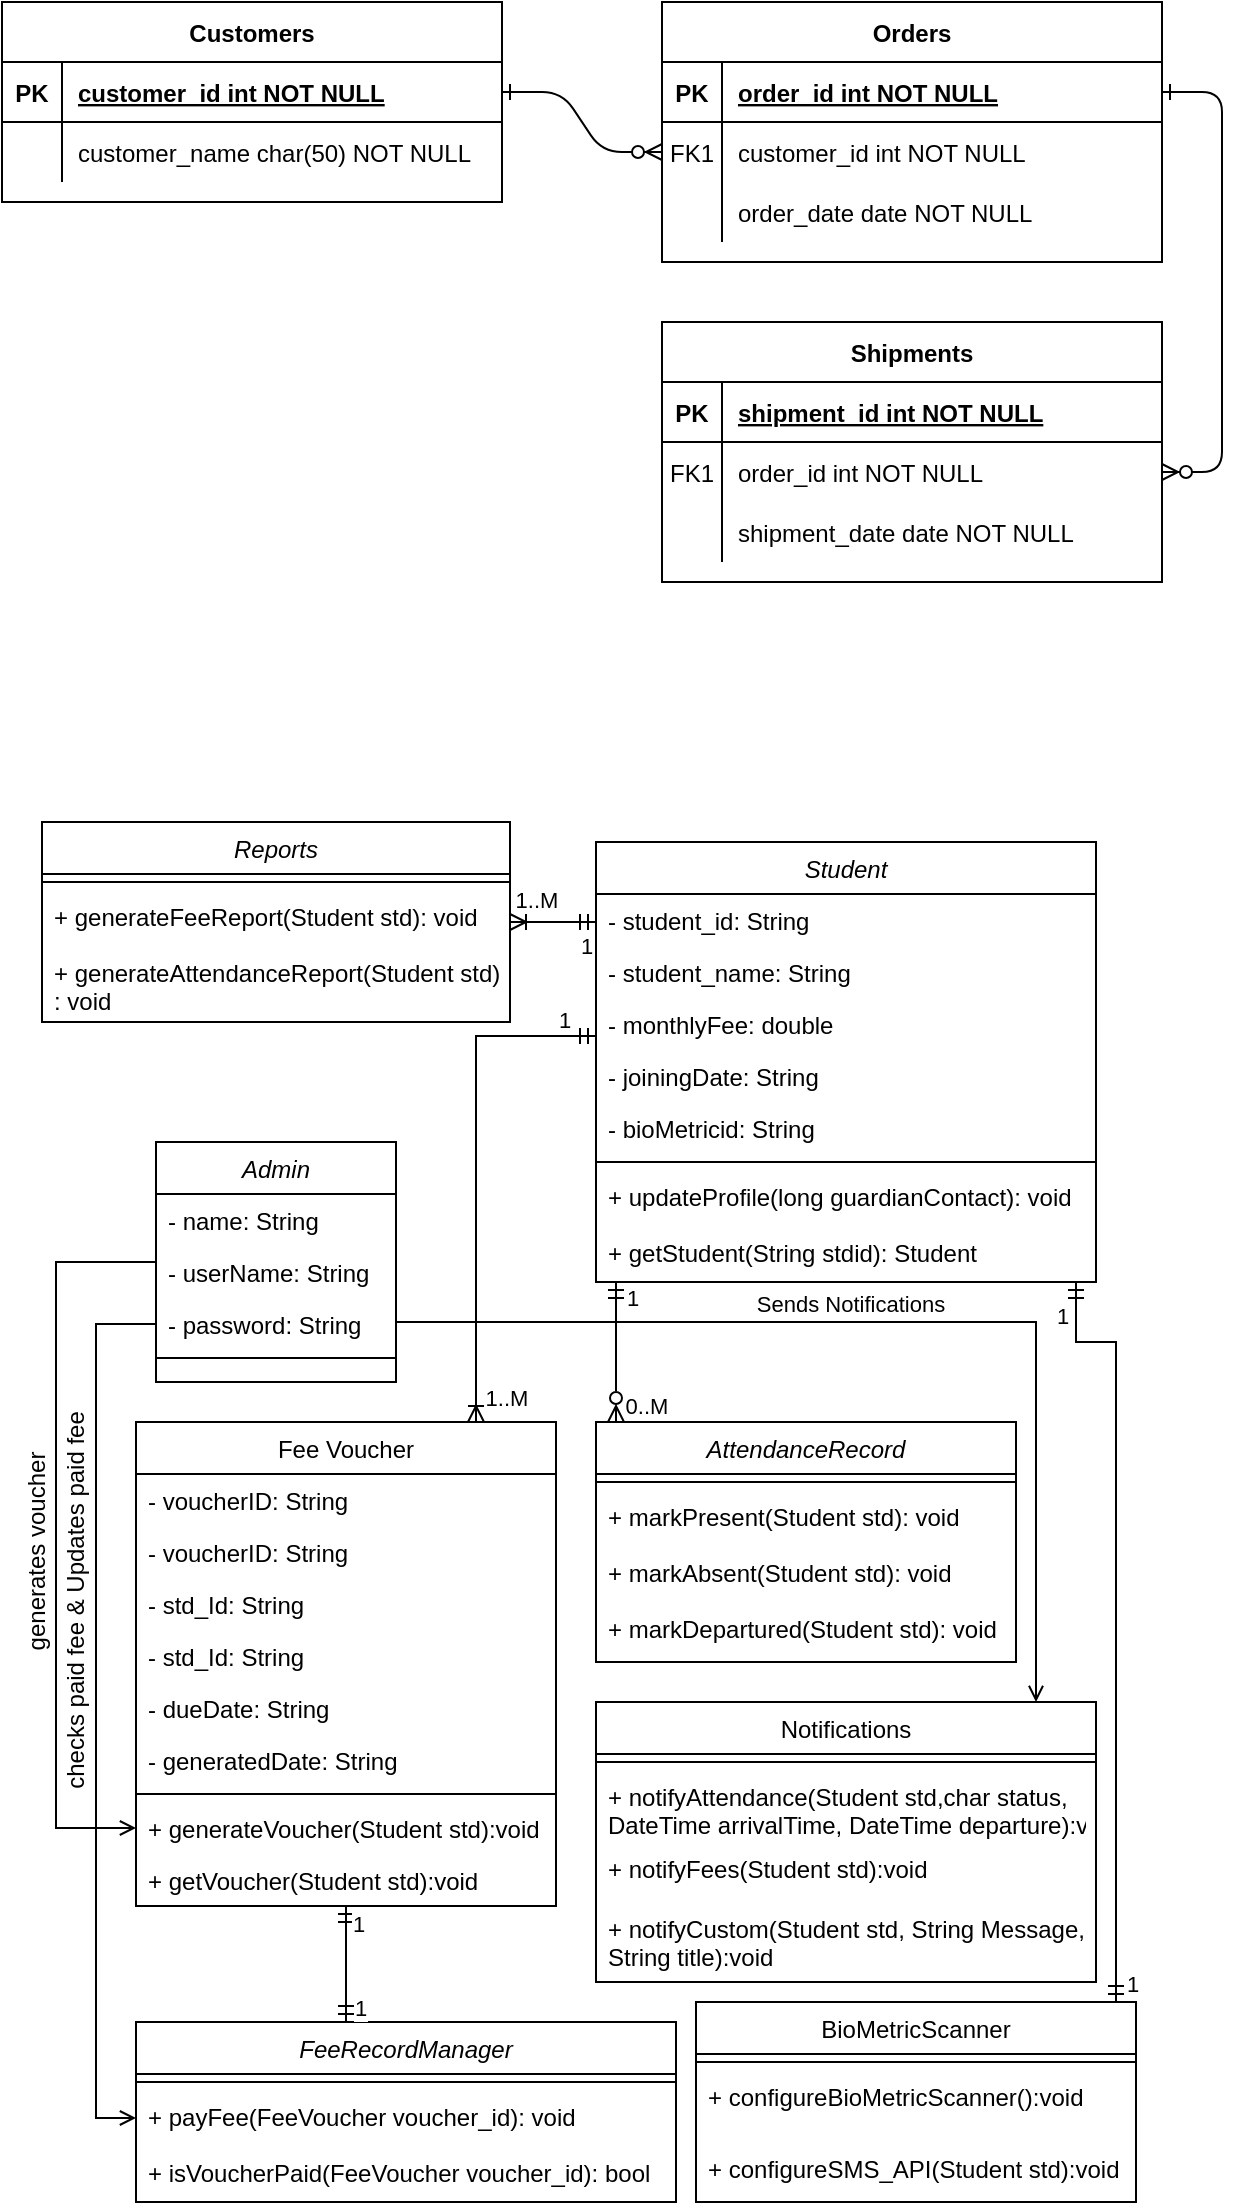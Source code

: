 <mxfile version="22.0.2" type="device">
  <diagram id="R2lEEEUBdFMjLlhIrx00" name="Page-1">
    <mxGraphModel dx="1040" dy="725" grid="1" gridSize="10" guides="1" tooltips="1" connect="1" arrows="1" fold="1" page="1" pageScale="1" pageWidth="850" pageHeight="1100" math="0" shadow="0" extFonts="Permanent Marker^https://fonts.googleapis.com/css?family=Permanent+Marker">
      <root>
        <mxCell id="0" />
        <mxCell id="1" parent="0" />
        <mxCell id="C-vyLk0tnHw3VtMMgP7b-1" value="" style="edgeStyle=entityRelationEdgeStyle;endArrow=ERzeroToMany;startArrow=ERone;endFill=1;startFill=0;" parent="1" source="C-vyLk0tnHw3VtMMgP7b-24" target="C-vyLk0tnHw3VtMMgP7b-6" edge="1">
          <mxGeometry width="100" height="100" relative="1" as="geometry">
            <mxPoint x="340" y="720" as="sourcePoint" />
            <mxPoint x="440" y="620" as="targetPoint" />
          </mxGeometry>
        </mxCell>
        <mxCell id="C-vyLk0tnHw3VtMMgP7b-12" value="" style="edgeStyle=entityRelationEdgeStyle;endArrow=ERzeroToMany;startArrow=ERone;endFill=1;startFill=0;" parent="1" source="C-vyLk0tnHw3VtMMgP7b-3" target="C-vyLk0tnHw3VtMMgP7b-17" edge="1">
          <mxGeometry width="100" height="100" relative="1" as="geometry">
            <mxPoint x="400" y="180" as="sourcePoint" />
            <mxPoint x="460" y="205" as="targetPoint" />
          </mxGeometry>
        </mxCell>
        <mxCell id="C-vyLk0tnHw3VtMMgP7b-2" value="Orders" style="shape=table;startSize=30;container=1;collapsible=1;childLayout=tableLayout;fixedRows=1;rowLines=0;fontStyle=1;align=center;resizeLast=1;" parent="1" vertex="1">
          <mxGeometry x="450" y="120" width="250" height="130" as="geometry" />
        </mxCell>
        <mxCell id="C-vyLk0tnHw3VtMMgP7b-3" value="" style="shape=partialRectangle;collapsible=0;dropTarget=0;pointerEvents=0;fillColor=none;points=[[0,0.5],[1,0.5]];portConstraint=eastwest;top=0;left=0;right=0;bottom=1;" parent="C-vyLk0tnHw3VtMMgP7b-2" vertex="1">
          <mxGeometry y="30" width="250" height="30" as="geometry" />
        </mxCell>
        <mxCell id="C-vyLk0tnHw3VtMMgP7b-4" value="PK" style="shape=partialRectangle;overflow=hidden;connectable=0;fillColor=none;top=0;left=0;bottom=0;right=0;fontStyle=1;" parent="C-vyLk0tnHw3VtMMgP7b-3" vertex="1">
          <mxGeometry width="30" height="30" as="geometry" />
        </mxCell>
        <mxCell id="C-vyLk0tnHw3VtMMgP7b-5" value="order_id int NOT NULL " style="shape=partialRectangle;overflow=hidden;connectable=0;fillColor=none;top=0;left=0;bottom=0;right=0;align=left;spacingLeft=6;fontStyle=5;" parent="C-vyLk0tnHw3VtMMgP7b-3" vertex="1">
          <mxGeometry x="30" width="220" height="30" as="geometry" />
        </mxCell>
        <mxCell id="C-vyLk0tnHw3VtMMgP7b-6" value="" style="shape=partialRectangle;collapsible=0;dropTarget=0;pointerEvents=0;fillColor=none;points=[[0,0.5],[1,0.5]];portConstraint=eastwest;top=0;left=0;right=0;bottom=0;" parent="C-vyLk0tnHw3VtMMgP7b-2" vertex="1">
          <mxGeometry y="60" width="250" height="30" as="geometry" />
        </mxCell>
        <mxCell id="C-vyLk0tnHw3VtMMgP7b-7" value="FK1" style="shape=partialRectangle;overflow=hidden;connectable=0;fillColor=none;top=0;left=0;bottom=0;right=0;" parent="C-vyLk0tnHw3VtMMgP7b-6" vertex="1">
          <mxGeometry width="30" height="30" as="geometry" />
        </mxCell>
        <mxCell id="C-vyLk0tnHw3VtMMgP7b-8" value="customer_id int NOT NULL" style="shape=partialRectangle;overflow=hidden;connectable=0;fillColor=none;top=0;left=0;bottom=0;right=0;align=left;spacingLeft=6;" parent="C-vyLk0tnHw3VtMMgP7b-6" vertex="1">
          <mxGeometry x="30" width="220" height="30" as="geometry" />
        </mxCell>
        <mxCell id="C-vyLk0tnHw3VtMMgP7b-9" value="" style="shape=partialRectangle;collapsible=0;dropTarget=0;pointerEvents=0;fillColor=none;points=[[0,0.5],[1,0.5]];portConstraint=eastwest;top=0;left=0;right=0;bottom=0;" parent="C-vyLk0tnHw3VtMMgP7b-2" vertex="1">
          <mxGeometry y="90" width="250" height="30" as="geometry" />
        </mxCell>
        <mxCell id="C-vyLk0tnHw3VtMMgP7b-10" value="" style="shape=partialRectangle;overflow=hidden;connectable=0;fillColor=none;top=0;left=0;bottom=0;right=0;" parent="C-vyLk0tnHw3VtMMgP7b-9" vertex="1">
          <mxGeometry width="30" height="30" as="geometry" />
        </mxCell>
        <mxCell id="C-vyLk0tnHw3VtMMgP7b-11" value="order_date date NOT NULL" style="shape=partialRectangle;overflow=hidden;connectable=0;fillColor=none;top=0;left=0;bottom=0;right=0;align=left;spacingLeft=6;" parent="C-vyLk0tnHw3VtMMgP7b-9" vertex="1">
          <mxGeometry x="30" width="220" height="30" as="geometry" />
        </mxCell>
        <mxCell id="C-vyLk0tnHw3VtMMgP7b-13" value="Shipments" style="shape=table;startSize=30;container=1;collapsible=1;childLayout=tableLayout;fixedRows=1;rowLines=0;fontStyle=1;align=center;resizeLast=1;" parent="1" vertex="1">
          <mxGeometry x="450" y="280" width="250" height="130" as="geometry" />
        </mxCell>
        <mxCell id="C-vyLk0tnHw3VtMMgP7b-14" value="" style="shape=partialRectangle;collapsible=0;dropTarget=0;pointerEvents=0;fillColor=none;points=[[0,0.5],[1,0.5]];portConstraint=eastwest;top=0;left=0;right=0;bottom=1;" parent="C-vyLk0tnHw3VtMMgP7b-13" vertex="1">
          <mxGeometry y="30" width="250" height="30" as="geometry" />
        </mxCell>
        <mxCell id="C-vyLk0tnHw3VtMMgP7b-15" value="PK" style="shape=partialRectangle;overflow=hidden;connectable=0;fillColor=none;top=0;left=0;bottom=0;right=0;fontStyle=1;" parent="C-vyLk0tnHw3VtMMgP7b-14" vertex="1">
          <mxGeometry width="30" height="30" as="geometry" />
        </mxCell>
        <mxCell id="C-vyLk0tnHw3VtMMgP7b-16" value="shipment_id int NOT NULL " style="shape=partialRectangle;overflow=hidden;connectable=0;fillColor=none;top=0;left=0;bottom=0;right=0;align=left;spacingLeft=6;fontStyle=5;" parent="C-vyLk0tnHw3VtMMgP7b-14" vertex="1">
          <mxGeometry x="30" width="220" height="30" as="geometry" />
        </mxCell>
        <mxCell id="C-vyLk0tnHw3VtMMgP7b-17" value="" style="shape=partialRectangle;collapsible=0;dropTarget=0;pointerEvents=0;fillColor=none;points=[[0,0.5],[1,0.5]];portConstraint=eastwest;top=0;left=0;right=0;bottom=0;" parent="C-vyLk0tnHw3VtMMgP7b-13" vertex="1">
          <mxGeometry y="60" width="250" height="30" as="geometry" />
        </mxCell>
        <mxCell id="C-vyLk0tnHw3VtMMgP7b-18" value="FK1" style="shape=partialRectangle;overflow=hidden;connectable=0;fillColor=none;top=0;left=0;bottom=0;right=0;" parent="C-vyLk0tnHw3VtMMgP7b-17" vertex="1">
          <mxGeometry width="30" height="30" as="geometry" />
        </mxCell>
        <mxCell id="C-vyLk0tnHw3VtMMgP7b-19" value="order_id int NOT NULL" style="shape=partialRectangle;overflow=hidden;connectable=0;fillColor=none;top=0;left=0;bottom=0;right=0;align=left;spacingLeft=6;" parent="C-vyLk0tnHw3VtMMgP7b-17" vertex="1">
          <mxGeometry x="30" width="220" height="30" as="geometry" />
        </mxCell>
        <mxCell id="C-vyLk0tnHw3VtMMgP7b-20" value="" style="shape=partialRectangle;collapsible=0;dropTarget=0;pointerEvents=0;fillColor=none;points=[[0,0.5],[1,0.5]];portConstraint=eastwest;top=0;left=0;right=0;bottom=0;" parent="C-vyLk0tnHw3VtMMgP7b-13" vertex="1">
          <mxGeometry y="90" width="250" height="30" as="geometry" />
        </mxCell>
        <mxCell id="C-vyLk0tnHw3VtMMgP7b-21" value="" style="shape=partialRectangle;overflow=hidden;connectable=0;fillColor=none;top=0;left=0;bottom=0;right=0;" parent="C-vyLk0tnHw3VtMMgP7b-20" vertex="1">
          <mxGeometry width="30" height="30" as="geometry" />
        </mxCell>
        <mxCell id="C-vyLk0tnHw3VtMMgP7b-22" value="shipment_date date NOT NULL" style="shape=partialRectangle;overflow=hidden;connectable=0;fillColor=none;top=0;left=0;bottom=0;right=0;align=left;spacingLeft=6;" parent="C-vyLk0tnHw3VtMMgP7b-20" vertex="1">
          <mxGeometry x="30" width="220" height="30" as="geometry" />
        </mxCell>
        <mxCell id="C-vyLk0tnHw3VtMMgP7b-23" value="Customers" style="shape=table;startSize=30;container=1;collapsible=1;childLayout=tableLayout;fixedRows=1;rowLines=0;fontStyle=1;align=center;resizeLast=1;" parent="1" vertex="1">
          <mxGeometry x="120" y="120" width="250" height="100" as="geometry" />
        </mxCell>
        <mxCell id="C-vyLk0tnHw3VtMMgP7b-24" value="" style="shape=partialRectangle;collapsible=0;dropTarget=0;pointerEvents=0;fillColor=none;points=[[0,0.5],[1,0.5]];portConstraint=eastwest;top=0;left=0;right=0;bottom=1;" parent="C-vyLk0tnHw3VtMMgP7b-23" vertex="1">
          <mxGeometry y="30" width="250" height="30" as="geometry" />
        </mxCell>
        <mxCell id="C-vyLk0tnHw3VtMMgP7b-25" value="PK" style="shape=partialRectangle;overflow=hidden;connectable=0;fillColor=none;top=0;left=0;bottom=0;right=0;fontStyle=1;" parent="C-vyLk0tnHw3VtMMgP7b-24" vertex="1">
          <mxGeometry width="30" height="30" as="geometry" />
        </mxCell>
        <mxCell id="C-vyLk0tnHw3VtMMgP7b-26" value="customer_id int NOT NULL " style="shape=partialRectangle;overflow=hidden;connectable=0;fillColor=none;top=0;left=0;bottom=0;right=0;align=left;spacingLeft=6;fontStyle=5;" parent="C-vyLk0tnHw3VtMMgP7b-24" vertex="1">
          <mxGeometry x="30" width="220" height="30" as="geometry" />
        </mxCell>
        <mxCell id="C-vyLk0tnHw3VtMMgP7b-27" value="" style="shape=partialRectangle;collapsible=0;dropTarget=0;pointerEvents=0;fillColor=none;points=[[0,0.5],[1,0.5]];portConstraint=eastwest;top=0;left=0;right=0;bottom=0;" parent="C-vyLk0tnHw3VtMMgP7b-23" vertex="1">
          <mxGeometry y="60" width="250" height="30" as="geometry" />
        </mxCell>
        <mxCell id="C-vyLk0tnHw3VtMMgP7b-28" value="" style="shape=partialRectangle;overflow=hidden;connectable=0;fillColor=none;top=0;left=0;bottom=0;right=0;" parent="C-vyLk0tnHw3VtMMgP7b-27" vertex="1">
          <mxGeometry width="30" height="30" as="geometry" />
        </mxCell>
        <mxCell id="C-vyLk0tnHw3VtMMgP7b-29" value="customer_name char(50) NOT NULL" style="shape=partialRectangle;overflow=hidden;connectable=0;fillColor=none;top=0;left=0;bottom=0;right=0;align=left;spacingLeft=6;" parent="C-vyLk0tnHw3VtMMgP7b-27" vertex="1">
          <mxGeometry x="30" width="220" height="30" as="geometry" />
        </mxCell>
        <mxCell id="AB2FxqQW3YvWge1-LYYP-69" value="" style="group" vertex="1" connectable="0" parent="1">
          <mxGeometry x="140" y="530" width="547" height="690" as="geometry" />
        </mxCell>
        <mxCell id="AB2FxqQW3YvWge1-LYYP-70" value="Student" style="swimlane;fontStyle=2;align=center;verticalAlign=top;childLayout=stackLayout;horizontal=1;startSize=26;horizontalStack=0;resizeParent=1;resizeLast=0;collapsible=1;marginBottom=0;rounded=0;shadow=0;strokeWidth=1;" vertex="1" parent="AB2FxqQW3YvWge1-LYYP-69">
          <mxGeometry x="277" y="10" width="250" height="220" as="geometry">
            <mxRectangle x="230" y="140" width="160" height="26" as="alternateBounds" />
          </mxGeometry>
        </mxCell>
        <mxCell id="AB2FxqQW3YvWge1-LYYP-71" value="- student_id: String" style="text;align=left;verticalAlign=top;spacingLeft=4;spacingRight=4;overflow=hidden;rotatable=0;points=[[0,0.5],[1,0.5]];portConstraint=eastwest;" vertex="1" parent="AB2FxqQW3YvWge1-LYYP-70">
          <mxGeometry y="26" width="250" height="26" as="geometry" />
        </mxCell>
        <mxCell id="AB2FxqQW3YvWge1-LYYP-72" value="- student_name: String" style="text;align=left;verticalAlign=top;spacingLeft=4;spacingRight=4;overflow=hidden;rotatable=0;points=[[0,0.5],[1,0.5]];portConstraint=eastwest;rounded=0;shadow=0;html=0;" vertex="1" parent="AB2FxqQW3YvWge1-LYYP-70">
          <mxGeometry y="52" width="250" height="26" as="geometry" />
        </mxCell>
        <mxCell id="AB2FxqQW3YvWge1-LYYP-73" value="- monthlyFee: double" style="text;align=left;verticalAlign=top;spacingLeft=4;spacingRight=4;overflow=hidden;rotatable=0;points=[[0,0.5],[1,0.5]];portConstraint=eastwest;rounded=0;shadow=0;html=0;" vertex="1" parent="AB2FxqQW3YvWge1-LYYP-70">
          <mxGeometry y="78" width="250" height="26" as="geometry" />
        </mxCell>
        <mxCell id="AB2FxqQW3YvWge1-LYYP-74" value="- joiningDate: String" style="text;align=left;verticalAlign=top;spacingLeft=4;spacingRight=4;overflow=hidden;rotatable=0;points=[[0,0.5],[1,0.5]];portConstraint=eastwest;rounded=0;shadow=0;html=0;" vertex="1" parent="AB2FxqQW3YvWge1-LYYP-70">
          <mxGeometry y="104" width="250" height="26" as="geometry" />
        </mxCell>
        <mxCell id="AB2FxqQW3YvWge1-LYYP-75" value="- bioMetricid: String" style="text;align=left;verticalAlign=top;spacingLeft=4;spacingRight=4;overflow=hidden;rotatable=0;points=[[0,0.5],[1,0.5]];portConstraint=eastwest;rounded=0;shadow=0;html=0;" vertex="1" parent="AB2FxqQW3YvWge1-LYYP-70">
          <mxGeometry y="130" width="250" height="26" as="geometry" />
        </mxCell>
        <mxCell id="AB2FxqQW3YvWge1-LYYP-76" value="" style="line;html=1;strokeWidth=1;align=left;verticalAlign=middle;spacingTop=-1;spacingLeft=3;spacingRight=3;rotatable=0;labelPosition=right;points=[];portConstraint=eastwest;" vertex="1" parent="AB2FxqQW3YvWge1-LYYP-70">
          <mxGeometry y="156" width="250" height="8" as="geometry" />
        </mxCell>
        <mxCell id="AB2FxqQW3YvWge1-LYYP-77" value="+ updateProfile(long guardianContact): void" style="text;align=left;verticalAlign=top;spacingLeft=4;spacingRight=4;overflow=hidden;rotatable=0;points=[[0,0.5],[1,0.5]];portConstraint=eastwest;" vertex="1" parent="AB2FxqQW3YvWge1-LYYP-70">
          <mxGeometry y="164" width="250" height="28" as="geometry" />
        </mxCell>
        <mxCell id="AB2FxqQW3YvWge1-LYYP-78" value="+ getStudent(String stdid): Student" style="text;align=left;verticalAlign=top;spacingLeft=4;spacingRight=4;overflow=hidden;rotatable=0;points=[[0,0.5],[1,0.5]];portConstraint=eastwest;" vertex="1" parent="AB2FxqQW3YvWge1-LYYP-70">
          <mxGeometry y="192" width="250" height="28" as="geometry" />
        </mxCell>
        <mxCell id="AB2FxqQW3YvWge1-LYYP-79" value="Admin" style="swimlane;fontStyle=2;align=center;verticalAlign=top;childLayout=stackLayout;horizontal=1;startSize=26;horizontalStack=0;resizeParent=1;resizeLast=0;collapsible=1;marginBottom=0;rounded=0;shadow=0;strokeWidth=1;" vertex="1" parent="AB2FxqQW3YvWge1-LYYP-69">
          <mxGeometry x="57" y="160" width="120" height="120" as="geometry">
            <mxRectangle x="230" y="140" width="160" height="26" as="alternateBounds" />
          </mxGeometry>
        </mxCell>
        <mxCell id="AB2FxqQW3YvWge1-LYYP-80" value="- name: String" style="text;align=left;verticalAlign=top;spacingLeft=4;spacingRight=4;overflow=hidden;rotatable=0;points=[[0,0.5],[1,0.5]];portConstraint=eastwest;" vertex="1" parent="AB2FxqQW3YvWge1-LYYP-79">
          <mxGeometry y="26" width="120" height="26" as="geometry" />
        </mxCell>
        <mxCell id="AB2FxqQW3YvWge1-LYYP-81" value="- userName: String" style="text;align=left;verticalAlign=top;spacingLeft=4;spacingRight=4;overflow=hidden;rotatable=0;points=[[0,0.5],[1,0.5]];portConstraint=eastwest;rounded=0;shadow=0;html=0;" vertex="1" parent="AB2FxqQW3YvWge1-LYYP-79">
          <mxGeometry y="52" width="120" height="26" as="geometry" />
        </mxCell>
        <mxCell id="AB2FxqQW3YvWge1-LYYP-82" value="- password: String" style="text;align=left;verticalAlign=top;spacingLeft=4;spacingRight=4;overflow=hidden;rotatable=0;points=[[0,0.5],[1,0.5]];portConstraint=eastwest;rounded=0;shadow=0;html=0;" vertex="1" parent="AB2FxqQW3YvWge1-LYYP-79">
          <mxGeometry y="78" width="120" height="26" as="geometry" />
        </mxCell>
        <mxCell id="AB2FxqQW3YvWge1-LYYP-83" value="" style="line;html=1;strokeWidth=1;align=left;verticalAlign=middle;spacingTop=-1;spacingLeft=3;spacingRight=3;rotatable=0;labelPosition=right;points=[];portConstraint=eastwest;" vertex="1" parent="AB2FxqQW3YvWge1-LYYP-79">
          <mxGeometry y="104" width="120" height="8" as="geometry" />
        </mxCell>
        <mxCell id="AB2FxqQW3YvWge1-LYYP-84" value="Fee Voucher" style="swimlane;fontStyle=0;align=center;verticalAlign=top;childLayout=stackLayout;horizontal=1;startSize=26;horizontalStack=0;resizeParent=1;resizeLast=0;collapsible=1;marginBottom=0;rounded=0;shadow=0;strokeWidth=1;" vertex="1" parent="AB2FxqQW3YvWge1-LYYP-69">
          <mxGeometry x="47" y="300" width="210" height="242" as="geometry">
            <mxRectangle x="130" y="380" width="160" height="26" as="alternateBounds" />
          </mxGeometry>
        </mxCell>
        <mxCell id="AB2FxqQW3YvWge1-LYYP-85" value="- voucherID: String" style="text;align=left;verticalAlign=top;spacingLeft=4;spacingRight=4;overflow=hidden;rotatable=0;points=[[0,0.5],[1,0.5]];portConstraint=eastwest;" vertex="1" parent="AB2FxqQW3YvWge1-LYYP-84">
          <mxGeometry y="26" width="210" height="26" as="geometry" />
        </mxCell>
        <mxCell id="AB2FxqQW3YvWge1-LYYP-86" value="- voucherID: String" style="text;align=left;verticalAlign=top;spacingLeft=4;spacingRight=4;overflow=hidden;rotatable=0;points=[[0,0.5],[1,0.5]];portConstraint=eastwest;" vertex="1" parent="AB2FxqQW3YvWge1-LYYP-84">
          <mxGeometry y="52" width="210" height="26" as="geometry" />
        </mxCell>
        <mxCell id="AB2FxqQW3YvWge1-LYYP-87" value="- std_Id: String" style="text;align=left;verticalAlign=top;spacingLeft=4;spacingRight=4;overflow=hidden;rotatable=0;points=[[0,0.5],[1,0.5]];portConstraint=eastwest;rounded=0;shadow=0;html=0;" vertex="1" parent="AB2FxqQW3YvWge1-LYYP-84">
          <mxGeometry y="78" width="210" height="26" as="geometry" />
        </mxCell>
        <mxCell id="AB2FxqQW3YvWge1-LYYP-88" value="- std_Id: String" style="text;align=left;verticalAlign=top;spacingLeft=4;spacingRight=4;overflow=hidden;rotatable=0;points=[[0,0.5],[1,0.5]];portConstraint=eastwest;rounded=0;shadow=0;html=0;" vertex="1" parent="AB2FxqQW3YvWge1-LYYP-84">
          <mxGeometry y="104" width="210" height="26" as="geometry" />
        </mxCell>
        <mxCell id="AB2FxqQW3YvWge1-LYYP-89" value="- dueDate: String" style="text;align=left;verticalAlign=top;spacingLeft=4;spacingRight=4;overflow=hidden;rotatable=0;points=[[0,0.5],[1,0.5]];portConstraint=eastwest;rounded=0;shadow=0;html=0;" vertex="1" parent="AB2FxqQW3YvWge1-LYYP-84">
          <mxGeometry y="130" width="210" height="26" as="geometry" />
        </mxCell>
        <mxCell id="AB2FxqQW3YvWge1-LYYP-90" value="- generatedDate: String" style="text;align=left;verticalAlign=top;spacingLeft=4;spacingRight=4;overflow=hidden;rotatable=0;points=[[0,0.5],[1,0.5]];portConstraint=eastwest;rounded=0;shadow=0;html=0;" vertex="1" parent="AB2FxqQW3YvWge1-LYYP-84">
          <mxGeometry y="156" width="210" height="26" as="geometry" />
        </mxCell>
        <mxCell id="AB2FxqQW3YvWge1-LYYP-91" value="" style="line;html=1;strokeWidth=1;align=left;verticalAlign=middle;spacingTop=-1;spacingLeft=3;spacingRight=3;rotatable=0;labelPosition=right;points=[];portConstraint=eastwest;" vertex="1" parent="AB2FxqQW3YvWge1-LYYP-84">
          <mxGeometry y="182" width="210" height="8" as="geometry" />
        </mxCell>
        <mxCell id="AB2FxqQW3YvWge1-LYYP-92" value="+ generateVoucher(Student std):void" style="text;align=left;verticalAlign=top;spacingLeft=4;spacingRight=4;overflow=hidden;rotatable=0;points=[[0,0.5],[1,0.5]];portConstraint=eastwest;rounded=0;shadow=0;html=0;" vertex="1" parent="AB2FxqQW3YvWge1-LYYP-84">
          <mxGeometry y="190" width="210" height="26" as="geometry" />
        </mxCell>
        <mxCell id="AB2FxqQW3YvWge1-LYYP-93" value="+ getVoucher(Student std):void" style="text;align=left;verticalAlign=top;spacingLeft=4;spacingRight=4;overflow=hidden;rotatable=0;points=[[0,0.5],[1,0.5]];portConstraint=eastwest;rounded=0;shadow=0;html=0;" vertex="1" parent="AB2FxqQW3YvWge1-LYYP-84">
          <mxGeometry y="216" width="210" height="26" as="geometry" />
        </mxCell>
        <mxCell id="AB2FxqQW3YvWge1-LYYP-94" value="" style="fontSize=12;html=1;endArrow=ERoneToMany;rounded=0;elbow=vertical;edgeStyle=orthogonalEdgeStyle;startArrow=ERmandOne;startFill=0;" edge="1" parent="AB2FxqQW3YvWge1-LYYP-69" source="AB2FxqQW3YvWge1-LYYP-70" target="AB2FxqQW3YvWge1-LYYP-84">
          <mxGeometry width="100" height="100" relative="1" as="geometry">
            <mxPoint x="236.96" y="107" as="sourcePoint" />
            <mxPoint x="227" y="300" as="targetPoint" />
            <Array as="points">
              <mxPoint x="217" y="107" />
            </Array>
          </mxGeometry>
        </mxCell>
        <mxCell id="AB2FxqQW3YvWge1-LYYP-95" value="1..M" style="edgeLabel;html=1;align=center;verticalAlign=middle;resizable=0;points=[];" vertex="1" connectable="0" parent="AB2FxqQW3YvWge1-LYYP-94">
          <mxGeometry x="0.901" y="2" relative="1" as="geometry">
            <mxPoint x="13" as="offset" />
          </mxGeometry>
        </mxCell>
        <mxCell id="AB2FxqQW3YvWge1-LYYP-96" value="1" style="edgeLabel;html=1;align=center;verticalAlign=middle;resizable=0;points=[];" vertex="1" connectable="0" parent="AB2FxqQW3YvWge1-LYYP-94">
          <mxGeometry x="-0.875" y="-1" relative="1" as="geometry">
            <mxPoint y="-7" as="offset" />
          </mxGeometry>
        </mxCell>
        <mxCell id="AB2FxqQW3YvWge1-LYYP-97" value="AttendanceRecord" style="swimlane;fontStyle=2;align=center;verticalAlign=top;childLayout=stackLayout;horizontal=1;startSize=26;horizontalStack=0;resizeParent=1;resizeLast=0;collapsible=1;marginBottom=0;rounded=0;shadow=0;strokeWidth=1;" vertex="1" parent="AB2FxqQW3YvWge1-LYYP-69">
          <mxGeometry x="277" y="300" width="210" height="120" as="geometry">
            <mxRectangle x="230" y="140" width="160" height="26" as="alternateBounds" />
          </mxGeometry>
        </mxCell>
        <mxCell id="AB2FxqQW3YvWge1-LYYP-98" value="" style="line;html=1;strokeWidth=1;align=left;verticalAlign=middle;spacingTop=-1;spacingLeft=3;spacingRight=3;rotatable=0;labelPosition=right;points=[];portConstraint=eastwest;" vertex="1" parent="AB2FxqQW3YvWge1-LYYP-97">
          <mxGeometry y="26" width="210" height="8" as="geometry" />
        </mxCell>
        <mxCell id="AB2FxqQW3YvWge1-LYYP-99" value="+ markPresent(Student std): void" style="text;align=left;verticalAlign=top;spacingLeft=4;spacingRight=4;overflow=hidden;rotatable=0;points=[[0,0.5],[1,0.5]];portConstraint=eastwest;" vertex="1" parent="AB2FxqQW3YvWge1-LYYP-97">
          <mxGeometry y="34" width="210" height="28" as="geometry" />
        </mxCell>
        <mxCell id="AB2FxqQW3YvWge1-LYYP-100" value="+ markAbsent(Student std): void" style="text;align=left;verticalAlign=top;spacingLeft=4;spacingRight=4;overflow=hidden;rotatable=0;points=[[0,0.5],[1,0.5]];portConstraint=eastwest;" vertex="1" parent="AB2FxqQW3YvWge1-LYYP-97">
          <mxGeometry y="62" width="210" height="28" as="geometry" />
        </mxCell>
        <mxCell id="AB2FxqQW3YvWge1-LYYP-101" value="+ markDepartured(Student std): void" style="text;align=left;verticalAlign=top;spacingLeft=4;spacingRight=4;overflow=hidden;rotatable=0;points=[[0,0.5],[1,0.5]];portConstraint=eastwest;" vertex="1" parent="AB2FxqQW3YvWge1-LYYP-97">
          <mxGeometry y="90" width="210" height="28" as="geometry" />
        </mxCell>
        <mxCell id="AB2FxqQW3YvWge1-LYYP-102" value="" style="fontSize=12;html=1;endArrow=ERzeroToMany;rounded=0;elbow=vertical;edgeStyle=orthogonalEdgeStyle;movable=1;resizable=1;rotatable=1;deletable=1;editable=1;locked=0;connectable=1;startArrow=ERmandOne;startFill=0;endFill=0;" edge="1" parent="AB2FxqQW3YvWge1-LYYP-69" source="AB2FxqQW3YvWge1-LYYP-70" target="AB2FxqQW3YvWge1-LYYP-97">
          <mxGeometry width="100" height="100" relative="1" as="geometry">
            <mxPoint x="317" y="210" as="sourcePoint" />
            <mxPoint x="307" y="210" as="targetPoint" />
            <Array as="points">
              <mxPoint x="287" y="260" />
              <mxPoint x="287" y="260" />
            </Array>
          </mxGeometry>
        </mxCell>
        <mxCell id="AB2FxqQW3YvWge1-LYYP-103" value="0..M" style="edgeLabel;html=1;align=center;verticalAlign=middle;resizable=0;points=[];" vertex="1" connectable="0" parent="AB2FxqQW3YvWge1-LYYP-102">
          <mxGeometry x="0.647" y="-2" relative="1" as="geometry">
            <mxPoint x="17" y="4" as="offset" />
          </mxGeometry>
        </mxCell>
        <mxCell id="AB2FxqQW3YvWge1-LYYP-104" value="1" style="edgeLabel;html=1;align=center;verticalAlign=middle;resizable=0;points=[];" vertex="1" connectable="0" parent="AB2FxqQW3YvWge1-LYYP-102">
          <mxGeometry x="-0.775" y="3" relative="1" as="geometry">
            <mxPoint x="5" as="offset" />
          </mxGeometry>
        </mxCell>
        <mxCell id="AB2FxqQW3YvWge1-LYYP-105" value="FeeRecordManager" style="swimlane;fontStyle=2;align=center;verticalAlign=top;childLayout=stackLayout;horizontal=1;startSize=26;horizontalStack=0;resizeParent=1;resizeLast=0;collapsible=1;marginBottom=0;rounded=0;shadow=0;strokeWidth=1;" vertex="1" parent="AB2FxqQW3YvWge1-LYYP-69">
          <mxGeometry x="47" y="600" width="270" height="90" as="geometry">
            <mxRectangle x="230" y="140" width="160" height="26" as="alternateBounds" />
          </mxGeometry>
        </mxCell>
        <mxCell id="AB2FxqQW3YvWge1-LYYP-106" value="" style="line;html=1;strokeWidth=1;align=left;verticalAlign=middle;spacingTop=-1;spacingLeft=3;spacingRight=3;rotatable=0;labelPosition=right;points=[];portConstraint=eastwest;" vertex="1" parent="AB2FxqQW3YvWge1-LYYP-105">
          <mxGeometry y="26" width="270" height="8" as="geometry" />
        </mxCell>
        <mxCell id="AB2FxqQW3YvWge1-LYYP-107" value="+ payFee(FeeVoucher voucher_id): void" style="text;align=left;verticalAlign=top;spacingLeft=4;spacingRight=4;overflow=hidden;rotatable=0;points=[[0,0.5],[1,0.5]];portConstraint=eastwest;" vertex="1" parent="AB2FxqQW3YvWge1-LYYP-105">
          <mxGeometry y="34" width="270" height="28" as="geometry" />
        </mxCell>
        <mxCell id="AB2FxqQW3YvWge1-LYYP-108" value="+ isVoucherPaid(FeeVoucher voucher_id): bool" style="text;align=left;verticalAlign=top;spacingLeft=4;spacingRight=4;overflow=hidden;rotatable=0;points=[[0,0.5],[1,0.5]];portConstraint=eastwest;" vertex="1" parent="AB2FxqQW3YvWge1-LYYP-105">
          <mxGeometry y="62" width="270" height="28" as="geometry" />
        </mxCell>
        <mxCell id="AB2FxqQW3YvWge1-LYYP-109" value="" style="endArrow=open;shadow=0;strokeWidth=1;rounded=0;endFill=1;edgeStyle=elbowEdgeStyle;elbow=vertical;startArrow=none;startFill=0;" edge="1" parent="AB2FxqQW3YvWge1-LYYP-69" source="AB2FxqQW3YvWge1-LYYP-79" target="AB2FxqQW3YvWge1-LYYP-92">
          <mxGeometry x="0.5" y="41" relative="1" as="geometry">
            <mxPoint x="72" y="250.29" as="sourcePoint" />
            <mxPoint x="162" y="250.29" as="targetPoint" />
            <mxPoint x="-40" y="32" as="offset" />
            <Array as="points">
              <mxPoint x="7" y="310" />
            </Array>
          </mxGeometry>
        </mxCell>
        <mxCell id="AB2FxqQW3YvWge1-LYYP-110" value="generates voucher" style="text;html=1;resizable=0;points=[];;align=center;verticalAlign=middle;labelBackgroundColor=none;rounded=0;shadow=0;strokeWidth=1;fontSize=12;rotation=-90;" vertex="1" connectable="0" parent="AB2FxqQW3YvWge1-LYYP-109">
          <mxGeometry x="0.5" y="49" relative="1" as="geometry">
            <mxPoint x="-59" y="-85" as="offset" />
          </mxGeometry>
        </mxCell>
        <mxCell id="AB2FxqQW3YvWge1-LYYP-111" style="edgeStyle=orthogonalEdgeStyle;rounded=0;orthogonalLoop=1;jettySize=auto;html=1;strokeColor=default;endArrow=ERmandOne;endFill=0;startArrow=ERmandOne;startFill=0;" edge="1" parent="AB2FxqQW3YvWge1-LYYP-69" source="AB2FxqQW3YvWge1-LYYP-84" target="AB2FxqQW3YvWge1-LYYP-105">
          <mxGeometry relative="1" as="geometry">
            <Array as="points">
              <mxPoint x="152" y="590" />
              <mxPoint x="152" y="590" />
            </Array>
          </mxGeometry>
        </mxCell>
        <mxCell id="AB2FxqQW3YvWge1-LYYP-112" value="1" style="edgeLabel;html=1;align=center;verticalAlign=middle;resizable=0;points=[];" vertex="1" connectable="0" parent="AB2FxqQW3YvWge1-LYYP-111">
          <mxGeometry x="-0.683" y="1" relative="1" as="geometry">
            <mxPoint x="5" as="offset" />
          </mxGeometry>
        </mxCell>
        <mxCell id="AB2FxqQW3YvWge1-LYYP-113" value="1" style="edgeLabel;html=1;align=center;verticalAlign=middle;resizable=0;points=[];" vertex="1" connectable="0" parent="AB2FxqQW3YvWge1-LYYP-111">
          <mxGeometry x="0.778" relative="1" as="geometry">
            <mxPoint x="7" y="-1" as="offset" />
          </mxGeometry>
        </mxCell>
        <mxCell id="AB2FxqQW3YvWge1-LYYP-114" value="" style="endArrow=open;shadow=0;strokeWidth=1;rounded=0;endFill=1;edgeStyle=elbowEdgeStyle;elbow=vertical;startArrow=none;startFill=0;" edge="1" parent="AB2FxqQW3YvWge1-LYYP-69" source="AB2FxqQW3YvWge1-LYYP-82" target="AB2FxqQW3YvWge1-LYYP-107">
          <mxGeometry x="0.5" y="41" relative="1" as="geometry">
            <mxPoint x="-3" y="280" as="sourcePoint" />
            <mxPoint x="-13" y="663" as="targetPoint" />
            <mxPoint x="-40" y="32" as="offset" />
            <Array as="points">
              <mxPoint x="27" y="330" />
            </Array>
          </mxGeometry>
        </mxCell>
        <mxCell id="AB2FxqQW3YvWge1-LYYP-115" value="checks paid fee &amp;amp; Updates&amp;nbsp;paid fee" style="text;html=1;resizable=0;points=[];;align=center;verticalAlign=middle;labelBackgroundColor=none;rounded=0;shadow=0;strokeWidth=1;fontSize=12;rotation=-90;" vertex="1" connectable="0" parent="AB2FxqQW3YvWge1-LYYP-114">
          <mxGeometry x="0.5" y="49" relative="1" as="geometry">
            <mxPoint x="-59" y="-167" as="offset" />
          </mxGeometry>
        </mxCell>
        <mxCell id="AB2FxqQW3YvWge1-LYYP-116" value="Notifications" style="swimlane;fontStyle=0;align=center;verticalAlign=top;childLayout=stackLayout;horizontal=1;startSize=26;horizontalStack=0;resizeParent=1;resizeLast=0;collapsible=1;marginBottom=0;rounded=0;shadow=0;strokeWidth=1;" vertex="1" parent="AB2FxqQW3YvWge1-LYYP-69">
          <mxGeometry x="277" y="440" width="250" height="140" as="geometry">
            <mxRectangle x="300" y="470" width="160" height="26" as="alternateBounds" />
          </mxGeometry>
        </mxCell>
        <mxCell id="AB2FxqQW3YvWge1-LYYP-117" value="" style="line;html=1;strokeWidth=1;align=left;verticalAlign=middle;spacingTop=-1;spacingLeft=3;spacingRight=3;rotatable=0;labelPosition=right;points=[];portConstraint=eastwest;" vertex="1" parent="AB2FxqQW3YvWge1-LYYP-116">
          <mxGeometry y="26" width="250" height="8" as="geometry" />
        </mxCell>
        <mxCell id="AB2FxqQW3YvWge1-LYYP-118" value="+ notifyAttendance(Student std,char status,&#xa;DateTime arrivalTime, DateTime departure):void" style="text;align=left;verticalAlign=top;spacingLeft=4;spacingRight=4;overflow=hidden;rotatable=0;points=[[0,0.5],[1,0.5]];portConstraint=eastwest;rounded=0;shadow=0;html=0;" vertex="1" parent="AB2FxqQW3YvWge1-LYYP-116">
          <mxGeometry y="34" width="250" height="36" as="geometry" />
        </mxCell>
        <mxCell id="AB2FxqQW3YvWge1-LYYP-119" value="+ notifyFees(Student std):void" style="text;align=left;verticalAlign=top;spacingLeft=4;spacingRight=4;overflow=hidden;rotatable=0;points=[[0,0.5],[1,0.5]];portConstraint=eastwest;rounded=0;shadow=0;html=0;" vertex="1" parent="AB2FxqQW3YvWge1-LYYP-116">
          <mxGeometry y="70" width="250" height="30" as="geometry" />
        </mxCell>
        <mxCell id="AB2FxqQW3YvWge1-LYYP-120" value="+ notifyCustom(Student std, String Message,&#xa;String title):void" style="text;align=left;verticalAlign=top;spacingLeft=4;spacingRight=4;overflow=hidden;rotatable=0;points=[[0,0.5],[1,0.5]];portConstraint=eastwest;rounded=0;shadow=0;html=0;" vertex="1" parent="AB2FxqQW3YvWge1-LYYP-116">
          <mxGeometry y="100" width="250" height="40" as="geometry" />
        </mxCell>
        <mxCell id="AB2FxqQW3YvWge1-LYYP-121" style="edgeStyle=orthogonalEdgeStyle;rounded=0;orthogonalLoop=1;jettySize=auto;html=1;endArrow=open;endFill=0;" edge="1" parent="AB2FxqQW3YvWge1-LYYP-69" source="AB2FxqQW3YvWge1-LYYP-79" target="AB2FxqQW3YvWge1-LYYP-116">
          <mxGeometry relative="1" as="geometry">
            <mxPoint x="177" y="250" as="sourcePoint" />
            <Array as="points">
              <mxPoint x="497" y="250" />
            </Array>
          </mxGeometry>
        </mxCell>
        <mxCell id="AB2FxqQW3YvWge1-LYYP-122" value="Sends Notifications" style="edgeLabel;html=1;align=center;verticalAlign=middle;resizable=0;points=[];" vertex="1" connectable="0" parent="AB2FxqQW3YvWge1-LYYP-121">
          <mxGeometry x="-0.11" y="-3" relative="1" as="geometry">
            <mxPoint y="-12" as="offset" />
          </mxGeometry>
        </mxCell>
        <mxCell id="AB2FxqQW3YvWge1-LYYP-123" value="BioMetricScanner" style="swimlane;fontStyle=0;align=center;verticalAlign=top;childLayout=stackLayout;horizontal=1;startSize=26;horizontalStack=0;resizeParent=1;resizeLast=0;collapsible=1;marginBottom=0;rounded=0;shadow=0;strokeWidth=1;" vertex="1" parent="AB2FxqQW3YvWge1-LYYP-69">
          <mxGeometry x="327" y="590" width="220" height="100" as="geometry">
            <mxRectangle x="300" y="470" width="160" height="26" as="alternateBounds" />
          </mxGeometry>
        </mxCell>
        <mxCell id="AB2FxqQW3YvWge1-LYYP-124" value="" style="line;html=1;strokeWidth=1;align=left;verticalAlign=middle;spacingTop=-1;spacingLeft=3;spacingRight=3;rotatable=0;labelPosition=right;points=[];portConstraint=eastwest;" vertex="1" parent="AB2FxqQW3YvWge1-LYYP-123">
          <mxGeometry y="26" width="220" height="8" as="geometry" />
        </mxCell>
        <mxCell id="AB2FxqQW3YvWge1-LYYP-125" value="+ configureBioMetricScanner():void" style="text;align=left;verticalAlign=top;spacingLeft=4;spacingRight=4;overflow=hidden;rotatable=0;points=[[0,0.5],[1,0.5]];portConstraint=eastwest;rounded=0;shadow=0;html=0;" vertex="1" parent="AB2FxqQW3YvWge1-LYYP-123">
          <mxGeometry y="34" width="220" height="36" as="geometry" />
        </mxCell>
        <mxCell id="AB2FxqQW3YvWge1-LYYP-126" value="+ configureSMS_API(Student std):void" style="text;align=left;verticalAlign=top;spacingLeft=4;spacingRight=4;overflow=hidden;rotatable=0;points=[[0,0.5],[1,0.5]];portConstraint=eastwest;rounded=0;shadow=0;html=0;" vertex="1" parent="AB2FxqQW3YvWge1-LYYP-123">
          <mxGeometry y="70" width="220" height="20" as="geometry" />
        </mxCell>
        <mxCell id="AB2FxqQW3YvWge1-LYYP-127" style="edgeStyle=orthogonalEdgeStyle;rounded=0;orthogonalLoop=1;jettySize=auto;html=1;endArrow=ERmandOne;endFill=0;startArrow=ERmandOne;startFill=0;" edge="1" parent="AB2FxqQW3YvWge1-LYYP-69" source="AB2FxqQW3YvWge1-LYYP-78" target="AB2FxqQW3YvWge1-LYYP-123">
          <mxGeometry relative="1" as="geometry">
            <mxPoint x="527" y="230" as="sourcePoint" />
            <Array as="points">
              <mxPoint x="517" y="260" />
              <mxPoint x="537" y="260" />
            </Array>
          </mxGeometry>
        </mxCell>
        <mxCell id="AB2FxqQW3YvWge1-LYYP-128" value="1" style="edgeLabel;html=1;align=center;verticalAlign=middle;resizable=0;points=[];" vertex="1" connectable="0" parent="AB2FxqQW3YvWge1-LYYP-127">
          <mxGeometry x="-0.958" y="-2" relative="1" as="geometry">
            <mxPoint x="-5" y="9" as="offset" />
          </mxGeometry>
        </mxCell>
        <mxCell id="AB2FxqQW3YvWge1-LYYP-129" value="1" style="edgeLabel;html=1;align=center;verticalAlign=middle;resizable=0;points=[];" vertex="1" connectable="0" parent="AB2FxqQW3YvWge1-LYYP-127">
          <mxGeometry x="0.952" y="2" relative="1" as="geometry">
            <mxPoint x="6" as="offset" />
          </mxGeometry>
        </mxCell>
        <mxCell id="AB2FxqQW3YvWge1-LYYP-130" value="Reports" style="swimlane;fontStyle=2;align=center;verticalAlign=top;childLayout=stackLayout;horizontal=1;startSize=26;horizontalStack=0;resizeParent=1;resizeLast=0;collapsible=1;marginBottom=0;rounded=0;shadow=0;strokeWidth=1;" vertex="1" parent="AB2FxqQW3YvWge1-LYYP-69">
          <mxGeometry width="234" height="100" as="geometry">
            <mxRectangle x="230" y="140" width="160" height="26" as="alternateBounds" />
          </mxGeometry>
        </mxCell>
        <mxCell id="AB2FxqQW3YvWge1-LYYP-131" value="" style="line;html=1;strokeWidth=1;align=left;verticalAlign=middle;spacingTop=-1;spacingLeft=3;spacingRight=3;rotatable=0;labelPosition=right;points=[];portConstraint=eastwest;" vertex="1" parent="AB2FxqQW3YvWge1-LYYP-130">
          <mxGeometry y="26" width="234" height="8" as="geometry" />
        </mxCell>
        <mxCell id="AB2FxqQW3YvWge1-LYYP-132" value="+ generateFeeReport(Student std): void" style="text;align=left;verticalAlign=top;spacingLeft=4;spacingRight=4;overflow=hidden;rotatable=0;points=[[0,0.5],[1,0.5]];portConstraint=eastwest;" vertex="1" parent="AB2FxqQW3YvWge1-LYYP-130">
          <mxGeometry y="34" width="234" height="28" as="geometry" />
        </mxCell>
        <mxCell id="AB2FxqQW3YvWge1-LYYP-133" value="+ generateAttendanceReport(Student std)&#xa;: void" style="text;align=left;verticalAlign=top;spacingLeft=4;spacingRight=4;overflow=hidden;rotatable=0;points=[[0,0.5],[1,0.5]];portConstraint=eastwest;" vertex="1" parent="AB2FxqQW3YvWge1-LYYP-130">
          <mxGeometry y="62" width="234" height="38" as="geometry" />
        </mxCell>
        <mxCell id="AB2FxqQW3YvWge1-LYYP-134" style="edgeStyle=orthogonalEdgeStyle;rounded=0;orthogonalLoop=1;jettySize=auto;html=1;endArrow=ERoneToMany;endFill=0;startArrow=ERmandOne;startFill=0;" edge="1" parent="AB2FxqQW3YvWge1-LYYP-69" source="AB2FxqQW3YvWge1-LYYP-70" target="AB2FxqQW3YvWge1-LYYP-130">
          <mxGeometry relative="1" as="geometry">
            <mxPoint x="517" y="70" as="sourcePoint" />
            <mxPoint x="567" y="507" as="targetPoint" />
            <Array as="points">
              <mxPoint x="237" y="50" />
              <mxPoint x="237" y="50" />
            </Array>
          </mxGeometry>
        </mxCell>
        <mxCell id="AB2FxqQW3YvWge1-LYYP-135" value="1" style="edgeLabel;html=1;align=center;verticalAlign=middle;resizable=0;points=[];" vertex="1" connectable="0" parent="AB2FxqQW3YvWge1-LYYP-134">
          <mxGeometry x="-0.875" y="-2" relative="1" as="geometry">
            <mxPoint x="-3" y="14" as="offset" />
          </mxGeometry>
        </mxCell>
        <mxCell id="AB2FxqQW3YvWge1-LYYP-136" value="1..M" style="edgeLabel;html=1;align=center;verticalAlign=middle;resizable=0;points=[];" vertex="1" connectable="0" parent="AB2FxqQW3YvWge1-LYYP-134">
          <mxGeometry x="0.869" y="4" relative="1" as="geometry">
            <mxPoint x="10" y="-15" as="offset" />
          </mxGeometry>
        </mxCell>
      </root>
    </mxGraphModel>
  </diagram>
</mxfile>
